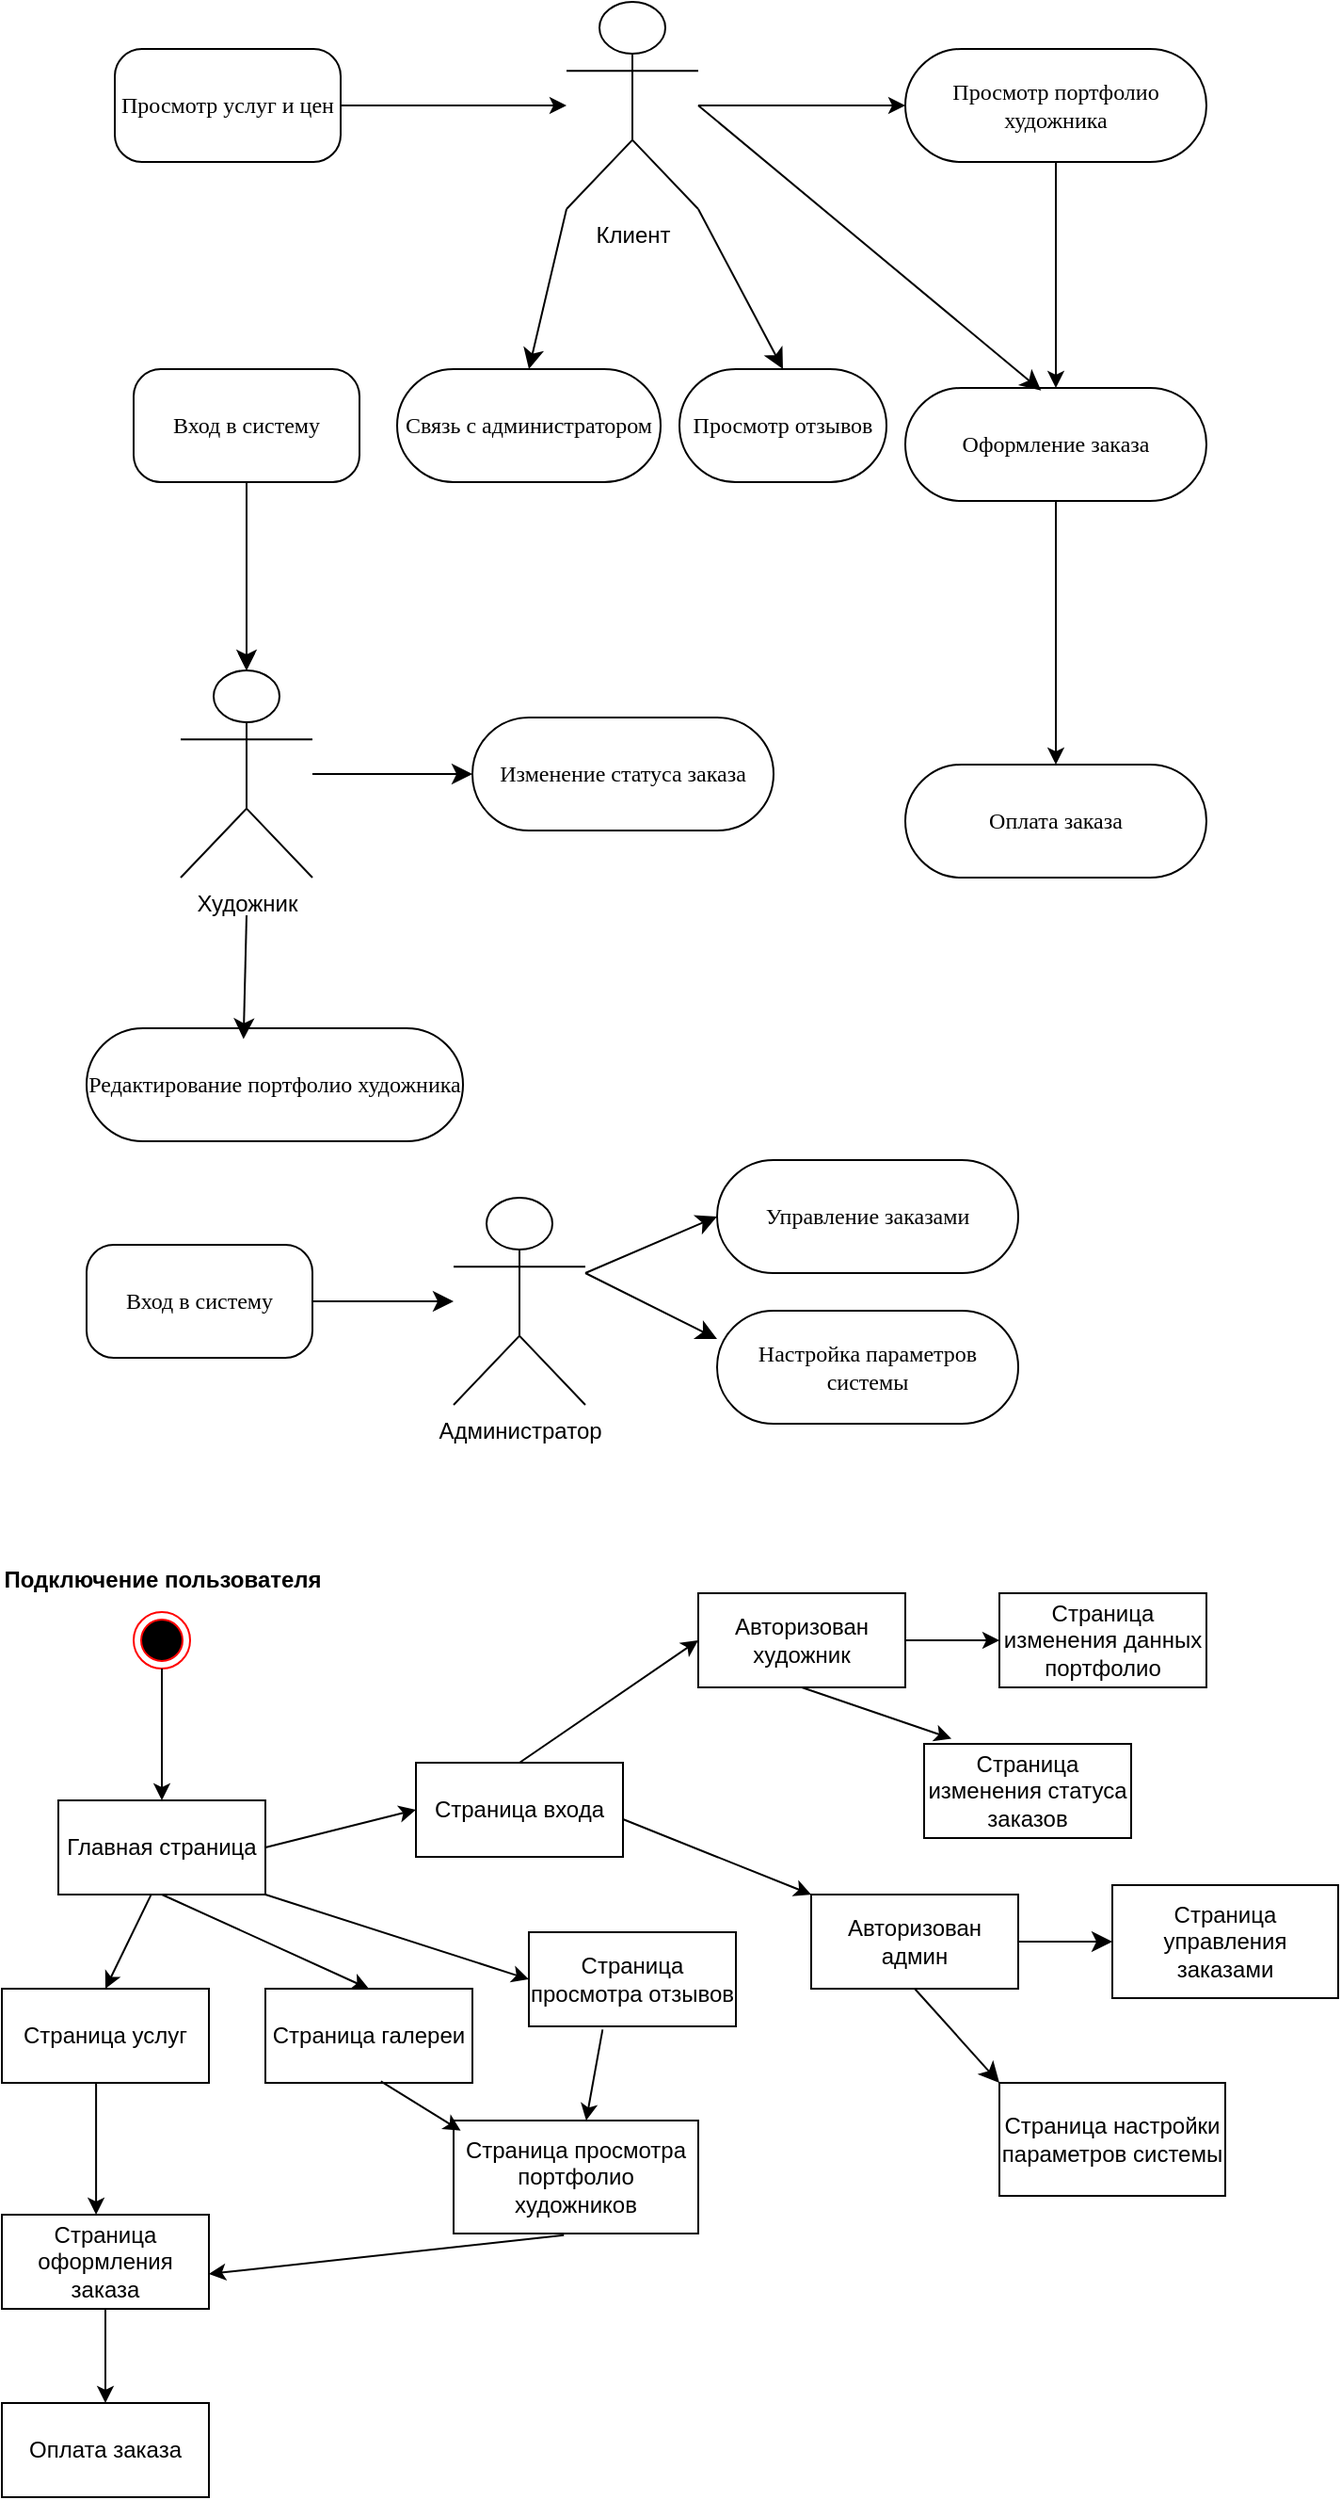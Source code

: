 <mxfile version="24.8.3">
  <diagram name="Page-1" id="58cdce13-f638-feb5-8d6f-7d28b1aa9fa0">
    <mxGraphModel dx="1290" dy="567" grid="1" gridSize="10" guides="1" tooltips="1" connect="1" arrows="1" fold="1" page="1" pageScale="1" pageWidth="1100" pageHeight="850" background="none" math="0" shadow="0">
      <root>
        <mxCell id="0" />
        <mxCell id="1" parent="0" />
        <mxCell id="382b91b5511bd0f7-6" value="Просмотр услуг и цен" style="rounded=1;whiteSpace=wrap;html=1;arcSize=24;shadow=0;comic=0;labelBackgroundColor=none;fontFamily=Verdana;fontSize=12;align=center;" parent="1" vertex="1">
          <mxGeometry x="60" y="60" width="120" height="60" as="geometry" />
        </mxCell>
        <mxCell id="SgjmKy2x-hNEDJPNq4OX-2" value="Клиент&lt;div&gt;&lt;br&gt;&lt;/div&gt;" style="shape=umlActor;verticalLabelPosition=bottom;verticalAlign=top;html=1;outlineConnect=0;" parent="1" vertex="1">
          <mxGeometry x="300" y="35" width="70" height="110" as="geometry" />
        </mxCell>
        <mxCell id="SgjmKy2x-hNEDJPNq4OX-4" value="" style="endArrow=classic;html=1;rounded=0;" parent="1" source="382b91b5511bd0f7-6" target="SgjmKy2x-hNEDJPNq4OX-2" edge="1">
          <mxGeometry width="50" height="50" relative="1" as="geometry">
            <mxPoint x="430" y="160" as="sourcePoint" />
            <mxPoint x="330" y="100" as="targetPoint" />
          </mxGeometry>
        </mxCell>
        <mxCell id="SgjmKy2x-hNEDJPNq4OX-8" value="Просмотр портфолио художника" style="rounded=1;whiteSpace=wrap;html=1;arcSize=50;shadow=0;comic=0;labelBackgroundColor=none;fontFamily=Verdana;fontSize=12;align=center;" parent="1" vertex="1">
          <mxGeometry x="480" y="60" width="160" height="60" as="geometry" />
        </mxCell>
        <mxCell id="SgjmKy2x-hNEDJPNq4OX-11" value="О&lt;span style=&quot;background-color: initial;&quot;&gt;формление заказа&lt;/span&gt;" style="rounded=1;whiteSpace=wrap;html=1;arcSize=50;shadow=0;comic=0;labelBackgroundColor=none;fontFamily=Verdana;fontSize=12;align=center;" parent="1" vertex="1">
          <mxGeometry x="480" y="240" width="160" height="60" as="geometry" />
        </mxCell>
        <mxCell id="SgjmKy2x-hNEDJPNq4OX-14" value="Оплата заказа" style="rounded=1;whiteSpace=wrap;html=1;arcSize=50;shadow=0;comic=0;labelBackgroundColor=none;fontFamily=Verdana;fontSize=12;align=center;" parent="1" vertex="1">
          <mxGeometry x="480" y="440" width="160" height="60" as="geometry" />
        </mxCell>
        <mxCell id="SgjmKy2x-hNEDJPNq4OX-16" value="" style="endArrow=classic;html=1;rounded=0;entryX=0;entryY=0.5;entryDx=0;entryDy=0;" parent="1" source="SgjmKy2x-hNEDJPNq4OX-2" target="SgjmKy2x-hNEDJPNq4OX-8" edge="1">
          <mxGeometry width="50" height="50" relative="1" as="geometry">
            <mxPoint x="540" y="40" as="sourcePoint" />
            <mxPoint x="460" y="90" as="targetPoint" />
            <Array as="points" />
          </mxGeometry>
        </mxCell>
        <mxCell id="SgjmKy2x-hNEDJPNq4OX-17" value="" style="endArrow=classic;html=1;rounded=0;exitX=0.5;exitY=1;exitDx=0;exitDy=0;entryX=0.5;entryY=0;entryDx=0;entryDy=0;" parent="1" source="SgjmKy2x-hNEDJPNq4OX-8" target="SgjmKy2x-hNEDJPNq4OX-11" edge="1">
          <mxGeometry width="50" height="50" relative="1" as="geometry">
            <mxPoint x="740" y="240" as="sourcePoint" />
            <mxPoint x="840.88" y="227.12" as="targetPoint" />
          </mxGeometry>
        </mxCell>
        <mxCell id="SgjmKy2x-hNEDJPNq4OX-21" value="" style="endArrow=classic;html=1;rounded=0;exitX=0.5;exitY=1;exitDx=0;exitDy=0;entryX=0.5;entryY=0;entryDx=0;entryDy=0;" parent="1" source="SgjmKy2x-hNEDJPNq4OX-11" target="SgjmKy2x-hNEDJPNq4OX-14" edge="1">
          <mxGeometry width="50" height="50" relative="1" as="geometry">
            <mxPoint x="710" y="510" as="sourcePoint" />
            <mxPoint x="720" y="425" as="targetPoint" />
          </mxGeometry>
        </mxCell>
        <mxCell id="SgjmKy2x-hNEDJPNq4OX-26" value="" style="ellipse;html=1;shape=endState;fillColor=#000000;strokeColor=#ff0000;" parent="1" vertex="1">
          <mxGeometry x="70" y="890" width="30" height="30" as="geometry" />
        </mxCell>
        <mxCell id="SgjmKy2x-hNEDJPNq4OX-27" value="Главная страница" style="html=1;whiteSpace=wrap;" parent="1" vertex="1">
          <mxGeometry x="30" y="990" width="110" height="50" as="geometry" />
        </mxCell>
        <mxCell id="SgjmKy2x-hNEDJPNq4OX-28" value="" style="endArrow=classic;html=1;rounded=0;exitX=0.5;exitY=1;exitDx=0;exitDy=0;entryX=0.5;entryY=0;entryDx=0;entryDy=0;" parent="1" source="SgjmKy2x-hNEDJPNq4OX-26" target="SgjmKy2x-hNEDJPNq4OX-27" edge="1">
          <mxGeometry width="50" height="50" relative="1" as="geometry">
            <mxPoint x="170" y="950" as="sourcePoint" />
            <mxPoint x="220" y="900" as="targetPoint" />
          </mxGeometry>
        </mxCell>
        <mxCell id="SgjmKy2x-hNEDJPNq4OX-29" value="Подключение пользователя" style="text;align=center;fontStyle=1;verticalAlign=middle;spacingLeft=3;spacingRight=3;strokeColor=none;rotatable=0;points=[[0,0.5],[1,0.5]];portConstraint=eastwest;html=1;" parent="1" vertex="1">
          <mxGeometry x="45" y="860" width="80" height="26" as="geometry" />
        </mxCell>
        <mxCell id="SgjmKy2x-hNEDJPNq4OX-30" value="Страница входа" style="html=1;whiteSpace=wrap;" parent="1" vertex="1">
          <mxGeometry x="220" y="970" width="110" height="50" as="geometry" />
        </mxCell>
        <mxCell id="SgjmKy2x-hNEDJPNq4OX-31" value="" style="endArrow=classic;html=1;rounded=0;exitX=1;exitY=0.5;exitDx=0;exitDy=0;entryX=0;entryY=0.5;entryDx=0;entryDy=0;" parent="1" source="SgjmKy2x-hNEDJPNq4OX-27" target="SgjmKy2x-hNEDJPNq4OX-30" edge="1">
          <mxGeometry width="50" height="50" relative="1" as="geometry">
            <mxPoint x="230" y="1050" as="sourcePoint" />
            <mxPoint x="280" y="1000" as="targetPoint" />
          </mxGeometry>
        </mxCell>
        <mxCell id="SgjmKy2x-hNEDJPNq4OX-32" value="" style="endArrow=classic;html=1;rounded=0;exitX=0.5;exitY=1;exitDx=0;exitDy=0;entryX=0.5;entryY=0;entryDx=0;entryDy=0;" parent="1" source="SgjmKy2x-hNEDJPNq4OX-27" target="SgjmKy2x-hNEDJPNq4OX-33" edge="1">
          <mxGeometry width="50" height="50" relative="1" as="geometry">
            <mxPoint x="210" y="1050" as="sourcePoint" />
            <mxPoint x="85" y="1090" as="targetPoint" />
          </mxGeometry>
        </mxCell>
        <mxCell id="SgjmKy2x-hNEDJPNq4OX-33" value="Страница галереи" style="html=1;whiteSpace=wrap;" parent="1" vertex="1">
          <mxGeometry x="140" y="1090" width="110" height="50" as="geometry" />
        </mxCell>
        <mxCell id="SgjmKy2x-hNEDJPNq4OX-34" value="Страница просмотра отзывов" style="html=1;whiteSpace=wrap;" parent="1" vertex="1">
          <mxGeometry x="280" y="1060" width="110" height="50" as="geometry" />
        </mxCell>
        <mxCell id="SgjmKy2x-hNEDJPNq4OX-35" value="Страница просмотра портфолио художников" style="html=1;whiteSpace=wrap;" parent="1" vertex="1">
          <mxGeometry x="240" y="1160" width="130" height="60" as="geometry" />
        </mxCell>
        <mxCell id="SgjmKy2x-hNEDJPNq4OX-36" value="Оплата заказа" style="html=1;whiteSpace=wrap;" parent="1" vertex="1">
          <mxGeometry y="1310" width="110" height="50" as="geometry" />
        </mxCell>
        <mxCell id="SgjmKy2x-hNEDJPNq4OX-37" value="Страница услуг" style="html=1;whiteSpace=wrap;" parent="1" vertex="1">
          <mxGeometry y="1090" width="110" height="50" as="geometry" />
        </mxCell>
        <mxCell id="SgjmKy2x-hNEDJPNq4OX-38" value="Страница оформления заказа" style="html=1;whiteSpace=wrap;" parent="1" vertex="1">
          <mxGeometry y="1210" width="110" height="50" as="geometry" />
        </mxCell>
        <mxCell id="SgjmKy2x-hNEDJPNq4OX-39" value="" style="endArrow=classic;html=1;rounded=0;exitX=0.447;exitY=1.006;exitDx=0;exitDy=0;exitPerimeter=0;entryX=0.5;entryY=0;entryDx=0;entryDy=0;" parent="1" source="SgjmKy2x-hNEDJPNq4OX-27" target="SgjmKy2x-hNEDJPNq4OX-37" edge="1">
          <mxGeometry width="50" height="50" relative="1" as="geometry">
            <mxPoint x="250" y="1120" as="sourcePoint" />
            <mxPoint x="300" y="1070" as="targetPoint" />
          </mxGeometry>
        </mxCell>
        <mxCell id="SgjmKy2x-hNEDJPNq4OX-40" value="" style="endArrow=classic;html=1;rounded=0;exitX=1;exitY=1;exitDx=0;exitDy=0;entryX=0;entryY=0.5;entryDx=0;entryDy=0;" parent="1" source="SgjmKy2x-hNEDJPNq4OX-27" target="SgjmKy2x-hNEDJPNq4OX-34" edge="1">
          <mxGeometry width="50" height="50" relative="1" as="geometry">
            <mxPoint x="230" y="1200" as="sourcePoint" />
            <mxPoint x="280" y="1150" as="targetPoint" />
          </mxGeometry>
        </mxCell>
        <mxCell id="SgjmKy2x-hNEDJPNq4OX-41" value="" style="endArrow=classic;html=1;rounded=0;exitX=0.558;exitY=0.983;exitDx=0;exitDy=0;exitPerimeter=0;entryX=0.029;entryY=0.09;entryDx=0;entryDy=0;entryPerimeter=0;" parent="1" source="SgjmKy2x-hNEDJPNq4OX-33" target="SgjmKy2x-hNEDJPNq4OX-35" edge="1">
          <mxGeometry width="50" height="50" relative="1" as="geometry">
            <mxPoint x="230" y="1130" as="sourcePoint" />
            <mxPoint x="280" y="1080" as="targetPoint" />
          </mxGeometry>
        </mxCell>
        <mxCell id="SgjmKy2x-hNEDJPNq4OX-43" value="" style="endArrow=classic;html=1;rounded=0;exitX=0.356;exitY=1.034;exitDx=0;exitDy=0;exitPerimeter=0;" parent="1" source="SgjmKy2x-hNEDJPNq4OX-34" target="SgjmKy2x-hNEDJPNq4OX-35" edge="1">
          <mxGeometry width="50" height="50" relative="1" as="geometry">
            <mxPoint x="230" y="1130" as="sourcePoint" />
            <mxPoint x="280" y="1080" as="targetPoint" />
          </mxGeometry>
        </mxCell>
        <mxCell id="SgjmKy2x-hNEDJPNq4OX-44" value="" style="endArrow=classic;html=1;rounded=0;exitX=0.455;exitY=1;exitDx=0;exitDy=0;exitPerimeter=0;entryX=0.455;entryY=0;entryDx=0;entryDy=0;entryPerimeter=0;" parent="1" source="SgjmKy2x-hNEDJPNq4OX-37" target="SgjmKy2x-hNEDJPNq4OX-38" edge="1">
          <mxGeometry width="50" height="50" relative="1" as="geometry">
            <mxPoint x="250" y="1200" as="sourcePoint" />
            <mxPoint x="300" y="1150" as="targetPoint" />
          </mxGeometry>
        </mxCell>
        <mxCell id="SgjmKy2x-hNEDJPNq4OX-45" value="" style="endArrow=classic;html=1;rounded=0;exitX=0.451;exitY=1.014;exitDx=0;exitDy=0;exitPerimeter=0;entryX=1;entryY=0.629;entryDx=0;entryDy=0;entryPerimeter=0;" parent="1" source="SgjmKy2x-hNEDJPNq4OX-35" target="SgjmKy2x-hNEDJPNq4OX-38" edge="1">
          <mxGeometry width="50" height="50" relative="1" as="geometry">
            <mxPoint x="250" y="1200" as="sourcePoint" />
            <mxPoint x="300" y="1150" as="targetPoint" />
          </mxGeometry>
        </mxCell>
        <mxCell id="SgjmKy2x-hNEDJPNq4OX-46" value="" style="endArrow=classic;html=1;rounded=0;exitX=0.5;exitY=1;exitDx=0;exitDy=0;entryX=0.5;entryY=0;entryDx=0;entryDy=0;" parent="1" source="SgjmKy2x-hNEDJPNq4OX-38" target="SgjmKy2x-hNEDJPNq4OX-36" edge="1">
          <mxGeometry width="50" height="50" relative="1" as="geometry">
            <mxPoint x="230" y="1250" as="sourcePoint" />
            <mxPoint x="280" y="1200" as="targetPoint" />
          </mxGeometry>
        </mxCell>
        <mxCell id="SgjmKy2x-hNEDJPNq4OX-47" value="Авторизован художник" style="html=1;whiteSpace=wrap;" parent="1" vertex="1">
          <mxGeometry x="370" y="880" width="110" height="50" as="geometry" />
        </mxCell>
        <mxCell id="SgjmKy2x-hNEDJPNq4OX-48" value="" style="endArrow=classic;html=1;rounded=0;exitX=0.5;exitY=0;exitDx=0;exitDy=0;entryX=0;entryY=0.5;entryDx=0;entryDy=0;" parent="1" source="SgjmKy2x-hNEDJPNq4OX-30" target="SgjmKy2x-hNEDJPNq4OX-47" edge="1">
          <mxGeometry width="50" height="50" relative="1" as="geometry">
            <mxPoint x="460" y="1000" as="sourcePoint" />
            <mxPoint x="510" y="950" as="targetPoint" />
          </mxGeometry>
        </mxCell>
        <mxCell id="SgjmKy2x-hNEDJPNq4OX-49" value="Страница изменения статуса заказов" style="html=1;whiteSpace=wrap;" parent="1" vertex="1">
          <mxGeometry x="490" y="960" width="110" height="50" as="geometry" />
        </mxCell>
        <mxCell id="SgjmKy2x-hNEDJPNq4OX-50" value="" style="endArrow=classic;html=1;rounded=0;exitX=0.5;exitY=1;exitDx=0;exitDy=0;entryX=0.132;entryY=-0.056;entryDx=0;entryDy=0;entryPerimeter=0;" parent="1" source="SgjmKy2x-hNEDJPNq4OX-47" target="SgjmKy2x-hNEDJPNq4OX-49" edge="1">
          <mxGeometry width="50" height="50" relative="1" as="geometry">
            <mxPoint x="460" y="1000" as="sourcePoint" />
            <mxPoint x="425" y="980" as="targetPoint" />
          </mxGeometry>
        </mxCell>
        <mxCell id="SgjmKy2x-hNEDJPNq4OX-51" value="Страница изменения данных портфолио" style="html=1;whiteSpace=wrap;" parent="1" vertex="1">
          <mxGeometry x="530" y="880" width="110" height="50" as="geometry" />
        </mxCell>
        <mxCell id="SgjmKy2x-hNEDJPNq4OX-52" value="" style="endArrow=classic;html=1;rounded=0;exitX=1;exitY=0.5;exitDx=0;exitDy=0;entryX=0;entryY=0.5;entryDx=0;entryDy=0;" parent="1" source="SgjmKy2x-hNEDJPNq4OX-47" target="SgjmKy2x-hNEDJPNq4OX-51" edge="1">
          <mxGeometry width="50" height="50" relative="1" as="geometry">
            <mxPoint x="460" y="1000" as="sourcePoint" />
            <mxPoint x="510" y="950" as="targetPoint" />
          </mxGeometry>
        </mxCell>
        <mxCell id="QhHhTlBbrHZMfUKCnWO8-1" value="" style="endArrow=classic;html=1;rounded=0;fontSize=12;startSize=8;endSize=8;curved=1;entryX=0.451;entryY=0.023;entryDx=0;entryDy=0;entryPerimeter=0;" parent="1" target="SgjmKy2x-hNEDJPNq4OX-11" edge="1">
          <mxGeometry width="50" height="50" relative="1" as="geometry">
            <mxPoint x="370" y="90" as="sourcePoint" />
            <mxPoint x="570" y="210" as="targetPoint" />
          </mxGeometry>
        </mxCell>
        <mxCell id="QhHhTlBbrHZMfUKCnWO8-2" value="Художник" style="shape=umlActor;verticalLabelPosition=bottom;verticalAlign=top;html=1;outlineConnect=0;" parent="1" vertex="1">
          <mxGeometry x="95" y="390" width="70" height="110" as="geometry" />
        </mxCell>
        <mxCell id="QhHhTlBbrHZMfUKCnWO8-3" value="Вход в систему" style="rounded=1;whiteSpace=wrap;html=1;arcSize=24;shadow=0;comic=0;labelBackgroundColor=none;fontFamily=Verdana;fontSize=12;align=center;" parent="1" vertex="1">
          <mxGeometry x="70" y="230" width="120" height="60" as="geometry" />
        </mxCell>
        <mxCell id="QhHhTlBbrHZMfUKCnWO8-4" value="" style="endArrow=classic;html=1;rounded=0;exitX=0.5;exitY=1;exitDx=0;exitDy=0;entryX=0.5;entryY=0;entryDx=0;entryDy=0;entryPerimeter=0;" parent="1" source="QhHhTlBbrHZMfUKCnWO8-3" target="QhHhTlBbrHZMfUKCnWO8-2" edge="1">
          <mxGeometry width="50" height="50" relative="1" as="geometry">
            <mxPoint x="190" y="100" as="sourcePoint" />
            <mxPoint x="310" y="100" as="targetPoint" />
            <Array as="points" />
          </mxGeometry>
        </mxCell>
        <mxCell id="QhHhTlBbrHZMfUKCnWO8-5" style="edgeStyle=none;curved=1;rounded=0;orthogonalLoop=1;jettySize=auto;html=1;fontSize=12;startSize=8;endSize=8;" parent="1" target="QhHhTlBbrHZMfUKCnWO8-2" edge="1">
          <mxGeometry relative="1" as="geometry">
            <mxPoint x="130" y="350" as="sourcePoint" />
          </mxGeometry>
        </mxCell>
        <mxCell id="QhHhTlBbrHZMfUKCnWO8-6" value="Редактирование&lt;span style=&quot;background-color: initial;&quot;&gt;&amp;nbsp;портфолио художника&lt;/span&gt;" style="rounded=1;whiteSpace=wrap;html=1;arcSize=50;shadow=0;comic=0;labelBackgroundColor=none;fontFamily=Verdana;fontSize=12;align=center;" parent="1" vertex="1">
          <mxGeometry x="45" y="580" width="200" height="60" as="geometry" />
        </mxCell>
        <mxCell id="QhHhTlBbrHZMfUKCnWO8-7" value="Просмотр отзывов" style="rounded=1;whiteSpace=wrap;html=1;arcSize=50;shadow=0;comic=0;labelBackgroundColor=none;fontFamily=Verdana;fontSize=12;align=center;" parent="1" vertex="1">
          <mxGeometry x="360" y="230" width="110" height="60" as="geometry" />
        </mxCell>
        <mxCell id="QhHhTlBbrHZMfUKCnWO8-8" value="" style="endArrow=classic;html=1;rounded=0;fontSize=12;startSize=8;endSize=8;curved=1;entryX=0.5;entryY=0;entryDx=0;entryDy=0;exitX=1;exitY=1;exitDx=0;exitDy=0;exitPerimeter=0;" parent="1" source="SgjmKy2x-hNEDJPNq4OX-2" target="QhHhTlBbrHZMfUKCnWO8-7" edge="1">
          <mxGeometry width="50" height="50" relative="1" as="geometry">
            <mxPoint x="340" y="200" as="sourcePoint" />
            <mxPoint x="390" y="340" as="targetPoint" />
            <Array as="points" />
          </mxGeometry>
        </mxCell>
        <mxCell id="QhHhTlBbrHZMfUKCnWO8-9" value="Изменение статуса заказа" style="rounded=1;whiteSpace=wrap;html=1;arcSize=50;shadow=0;comic=0;labelBackgroundColor=none;fontFamily=Verdana;fontSize=12;align=center;" parent="1" vertex="1">
          <mxGeometry x="250" y="415" width="160" height="60" as="geometry" />
        </mxCell>
        <mxCell id="QhHhTlBbrHZMfUKCnWO8-10" value="" style="endArrow=classic;html=1;rounded=0;fontSize=12;startSize=8;endSize=8;curved=1;entryX=0.417;entryY=0.096;entryDx=0;entryDy=0;entryPerimeter=0;" parent="1" target="QhHhTlBbrHZMfUKCnWO8-6" edge="1">
          <mxGeometry width="50" height="50" relative="1" as="geometry">
            <mxPoint x="130" y="520" as="sourcePoint" />
            <mxPoint x="180" y="470" as="targetPoint" />
          </mxGeometry>
        </mxCell>
        <mxCell id="QhHhTlBbrHZMfUKCnWO8-12" style="edgeStyle=none;curved=1;rounded=0;orthogonalLoop=1;jettySize=auto;html=1;fontSize=12;startSize=8;endSize=8;entryX=0;entryY=0.5;entryDx=0;entryDy=0;" parent="1" source="QhHhTlBbrHZMfUKCnWO8-2" target="QhHhTlBbrHZMfUKCnWO8-9" edge="1">
          <mxGeometry relative="1" as="geometry">
            <mxPoint x="240" y="450" as="targetPoint" />
          </mxGeometry>
        </mxCell>
        <mxCell id="QhHhTlBbrHZMfUKCnWO8-13" value="Администратор&lt;div&gt;&lt;br&gt;&lt;/div&gt;" style="shape=umlActor;verticalLabelPosition=bottom;verticalAlign=top;html=1;outlineConnect=0;" parent="1" vertex="1">
          <mxGeometry x="240" y="670" width="70" height="110" as="geometry" />
        </mxCell>
        <mxCell id="QhHhTlBbrHZMfUKCnWO8-14" value="Вход в систему" style="rounded=1;whiteSpace=wrap;html=1;arcSize=24;shadow=0;comic=0;labelBackgroundColor=none;fontFamily=Verdana;fontSize=12;align=center;" parent="1" vertex="1">
          <mxGeometry x="45" y="695" width="120" height="60" as="geometry" />
        </mxCell>
        <mxCell id="QhHhTlBbrHZMfUKCnWO8-15" style="edgeStyle=none;curved=1;rounded=0;orthogonalLoop=1;jettySize=auto;html=1;fontSize=12;startSize=8;endSize=8;exitX=1;exitY=0.5;exitDx=0;exitDy=0;" parent="1" source="QhHhTlBbrHZMfUKCnWO8-14" target="QhHhTlBbrHZMfUKCnWO8-13" edge="1">
          <mxGeometry relative="1" as="geometry">
            <mxPoint x="175" y="455" as="sourcePoint" />
            <mxPoint x="260" y="455" as="targetPoint" />
          </mxGeometry>
        </mxCell>
        <mxCell id="QhHhTlBbrHZMfUKCnWO8-16" value="Управление заказами" style="rounded=1;whiteSpace=wrap;html=1;arcSize=50;shadow=0;comic=0;labelBackgroundColor=none;fontFamily=Verdana;fontSize=12;align=center;" parent="1" vertex="1">
          <mxGeometry x="380" y="650" width="160" height="60" as="geometry" />
        </mxCell>
        <mxCell id="QhHhTlBbrHZMfUKCnWO8-17" value="Настройка параметров системы" style="rounded=1;whiteSpace=wrap;html=1;arcSize=50;shadow=0;comic=0;labelBackgroundColor=none;fontFamily=Verdana;fontSize=12;align=center;" parent="1" vertex="1">
          <mxGeometry x="380" y="730" width="160" height="60" as="geometry" />
        </mxCell>
        <mxCell id="QhHhTlBbrHZMfUKCnWO8-18" value="" style="endArrow=classic;html=1;rounded=0;fontSize=12;startSize=8;endSize=8;curved=1;entryX=0;entryY=0.5;entryDx=0;entryDy=0;" parent="1" source="QhHhTlBbrHZMfUKCnWO8-13" target="QhHhTlBbrHZMfUKCnWO8-16" edge="1">
          <mxGeometry width="50" height="50" relative="1" as="geometry">
            <mxPoint x="270" y="740" as="sourcePoint" />
            <mxPoint x="320" y="690" as="targetPoint" />
          </mxGeometry>
        </mxCell>
        <mxCell id="QhHhTlBbrHZMfUKCnWO8-19" value="" style="endArrow=classic;html=1;rounded=0;fontSize=12;startSize=8;endSize=8;curved=1;entryX=0;entryY=0.25;entryDx=0;entryDy=0;" parent="1" target="QhHhTlBbrHZMfUKCnWO8-17" edge="1">
          <mxGeometry width="50" height="50" relative="1" as="geometry">
            <mxPoint x="310" y="710" as="sourcePoint" />
            <mxPoint x="350" y="710" as="targetPoint" />
          </mxGeometry>
        </mxCell>
        <mxCell id="QhHhTlBbrHZMfUKCnWO8-20" value="Авторизован админ" style="html=1;whiteSpace=wrap;" parent="1" vertex="1">
          <mxGeometry x="430" y="1040" width="110" height="50" as="geometry" />
        </mxCell>
        <mxCell id="QhHhTlBbrHZMfUKCnWO8-21" value="" style="endArrow=classic;html=1;rounded=0;entryX=0;entryY=0;entryDx=0;entryDy=0;" parent="1" target="QhHhTlBbrHZMfUKCnWO8-20" edge="1">
          <mxGeometry width="50" height="50" relative="1" as="geometry">
            <mxPoint x="330" y="1000" as="sourcePoint" />
            <mxPoint x="380" y="915" as="targetPoint" />
          </mxGeometry>
        </mxCell>
        <mxCell id="QhHhTlBbrHZMfUKCnWO8-22" value="Страница управления заказами" style="rounded=0;whiteSpace=wrap;html=1;" parent="1" vertex="1">
          <mxGeometry x="590" y="1035" width="120" height="60" as="geometry" />
        </mxCell>
        <mxCell id="QhHhTlBbrHZMfUKCnWO8-23" value="Страница настройки параметров системы" style="rounded=0;whiteSpace=wrap;html=1;" parent="1" vertex="1">
          <mxGeometry x="530" y="1140" width="120" height="60" as="geometry" />
        </mxCell>
        <mxCell id="QhHhTlBbrHZMfUKCnWO8-24" value="" style="endArrow=classic;html=1;rounded=0;fontSize=12;startSize=8;endSize=8;curved=1;exitX=1;exitY=0.5;exitDx=0;exitDy=0;entryX=0;entryY=0.5;entryDx=0;entryDy=0;" parent="1" source="QhHhTlBbrHZMfUKCnWO8-20" target="QhHhTlBbrHZMfUKCnWO8-22" edge="1">
          <mxGeometry width="50" height="50" relative="1" as="geometry">
            <mxPoint x="440" y="960" as="sourcePoint" />
            <mxPoint x="490" y="910" as="targetPoint" />
          </mxGeometry>
        </mxCell>
        <mxCell id="QhHhTlBbrHZMfUKCnWO8-25" value="" style="endArrow=classic;html=1;rounded=0;fontSize=12;startSize=8;endSize=8;curved=1;exitX=0.5;exitY=1;exitDx=0;exitDy=0;entryX=0;entryY=0;entryDx=0;entryDy=0;" parent="1" source="QhHhTlBbrHZMfUKCnWO8-20" target="QhHhTlBbrHZMfUKCnWO8-23" edge="1">
          <mxGeometry width="50" height="50" relative="1" as="geometry">
            <mxPoint x="440" y="960" as="sourcePoint" />
            <mxPoint x="490" y="910" as="targetPoint" />
          </mxGeometry>
        </mxCell>
        <mxCell id="yP-N9N3PHZrpWlQ2z1cI-1" value="" style="endArrow=classic;html=1;rounded=0;fontSize=12;startSize=8;endSize=8;curved=1;exitX=0;exitY=1;exitDx=0;exitDy=0;exitPerimeter=0;entryX=0.5;entryY=0;entryDx=0;entryDy=0;" edge="1" parent="1" source="SgjmKy2x-hNEDJPNq4OX-2" target="yP-N9N3PHZrpWlQ2z1cI-2">
          <mxGeometry width="50" height="50" relative="1" as="geometry">
            <mxPoint x="380" y="155" as="sourcePoint" />
            <mxPoint x="270" y="220" as="targetPoint" />
            <Array as="points" />
          </mxGeometry>
        </mxCell>
        <mxCell id="yP-N9N3PHZrpWlQ2z1cI-2" value="Связь с администратором" style="rounded=1;whiteSpace=wrap;html=1;arcSize=50;shadow=0;comic=0;labelBackgroundColor=none;fontFamily=Verdana;fontSize=12;align=center;" vertex="1" parent="1">
          <mxGeometry x="210" y="230" width="140" height="60" as="geometry" />
        </mxCell>
      </root>
    </mxGraphModel>
  </diagram>
</mxfile>
